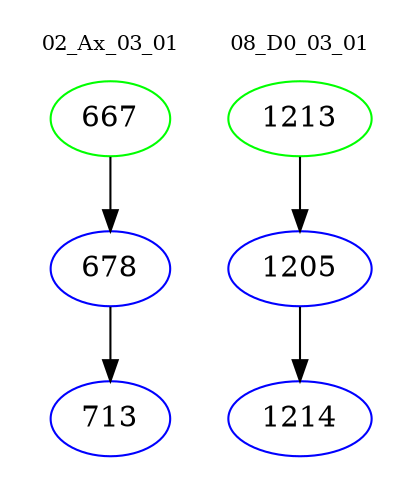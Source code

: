 digraph{
subgraph cluster_0 {
color = white
label = "02_Ax_03_01";
fontsize=10;
T0_667 [label="667", color="green"]
T0_667 -> T0_678 [color="black"]
T0_678 [label="678", color="blue"]
T0_678 -> T0_713 [color="black"]
T0_713 [label="713", color="blue"]
}
subgraph cluster_1 {
color = white
label = "08_D0_03_01";
fontsize=10;
T1_1213 [label="1213", color="green"]
T1_1213 -> T1_1205 [color="black"]
T1_1205 [label="1205", color="blue"]
T1_1205 -> T1_1214 [color="black"]
T1_1214 [label="1214", color="blue"]
}
}
